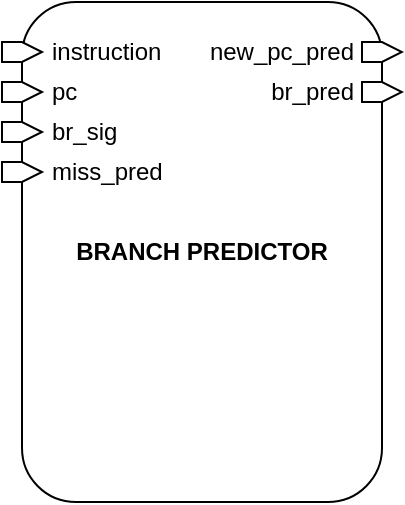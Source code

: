<mxfile>
    <diagram id="gf1isGJ7wtN31PMp-wie" name="Page-1">
        <mxGraphModel dx="906" dy="1811" grid="1" gridSize="10" guides="1" tooltips="1" connect="1" arrows="1" fold="1" page="1" pageScale="1" pageWidth="850" pageHeight="1100" math="0" shadow="0">
            <root>
                <mxCell id="0"/>
                <mxCell id="1" parent="0"/>
                <mxCell id="2" value="&lt;b&gt;BRANCH PREDICTOR&lt;/b&gt;" style="rounded=1;whiteSpace=wrap;html=1;container=0;" vertex="1" parent="1">
                    <mxGeometry x="340" y="-550" width="180" height="250" as="geometry"/>
                </mxCell>
                <mxCell id="3" value="instruction" style="html=1;shadow=0;dashed=0;align=left;verticalAlign=middle;shape=mxgraph.arrows2.arrow;dy=0;dx=10;notch=0;labelPosition=right;verticalLabelPosition=middle;spacing=5;movable=1;resizable=1;rotatable=1;deletable=1;editable=1;locked=0;connectable=1;container=0;" vertex="1" parent="1">
                    <mxGeometry x="330" y="-530" width="20" height="10" as="geometry"/>
                </mxCell>
                <mxCell id="4" value="&lt;div&gt;pc&lt;/div&gt;" style="html=1;shadow=0;dashed=0;align=left;verticalAlign=middle;shape=mxgraph.arrows2.arrow;dy=0;dx=10;notch=0;labelPosition=right;verticalLabelPosition=middle;spacing=5;movable=1;resizable=1;rotatable=1;deletable=1;editable=1;locked=0;connectable=1;container=0;" vertex="1" parent="1">
                    <mxGeometry x="330" y="-510" width="20" height="10" as="geometry"/>
                </mxCell>
                <mxCell id="5" value="br_sig" style="html=1;shadow=0;dashed=0;align=left;verticalAlign=middle;shape=mxgraph.arrows2.arrow;dy=0;dx=10;notch=0;labelPosition=right;verticalLabelPosition=middle;spacing=5;movable=1;resizable=1;rotatable=1;deletable=1;editable=1;locked=0;connectable=1;container=0;" vertex="1" parent="1">
                    <mxGeometry x="330" y="-490" width="20" height="10" as="geometry"/>
                </mxCell>
                <mxCell id="6" value="miss_pred" style="html=1;shadow=0;dashed=0;align=left;verticalAlign=middle;shape=mxgraph.arrows2.arrow;dy=0;dx=10;notch=0;labelPosition=right;verticalLabelPosition=middle;spacing=5;movable=1;resizable=1;rotatable=1;deletable=1;editable=1;locked=0;connectable=1;container=0;" vertex="1" parent="1">
                    <mxGeometry x="330" y="-470" width="20" height="10" as="geometry"/>
                </mxCell>
                <mxCell id="7" value="br_pred" style="html=1;shadow=0;dashed=0;align=right;verticalAlign=middle;shape=mxgraph.arrows2.arrow;dy=0;dx=10;notch=0;labelPosition=left;verticalLabelPosition=middle;spacing=5;movable=1;resizable=1;rotatable=1;deletable=1;editable=1;locked=0;connectable=1;container=0;" vertex="1" parent="1">
                    <mxGeometry x="510" y="-510" width="20" height="10" as="geometry"/>
                </mxCell>
                <mxCell id="8" value="new_pc_pred" style="html=1;shadow=0;dashed=0;align=right;verticalAlign=middle;shape=mxgraph.arrows2.arrow;dy=0;dx=10;notch=0;labelPosition=left;verticalLabelPosition=middle;spacing=5;movable=1;resizable=1;rotatable=1;deletable=1;editable=1;locked=0;connectable=1;container=0;" vertex="1" parent="1">
                    <mxGeometry x="510" y="-530" width="20" height="10" as="geometry"/>
                </mxCell>
            </root>
        </mxGraphModel>
    </diagram>
</mxfile>